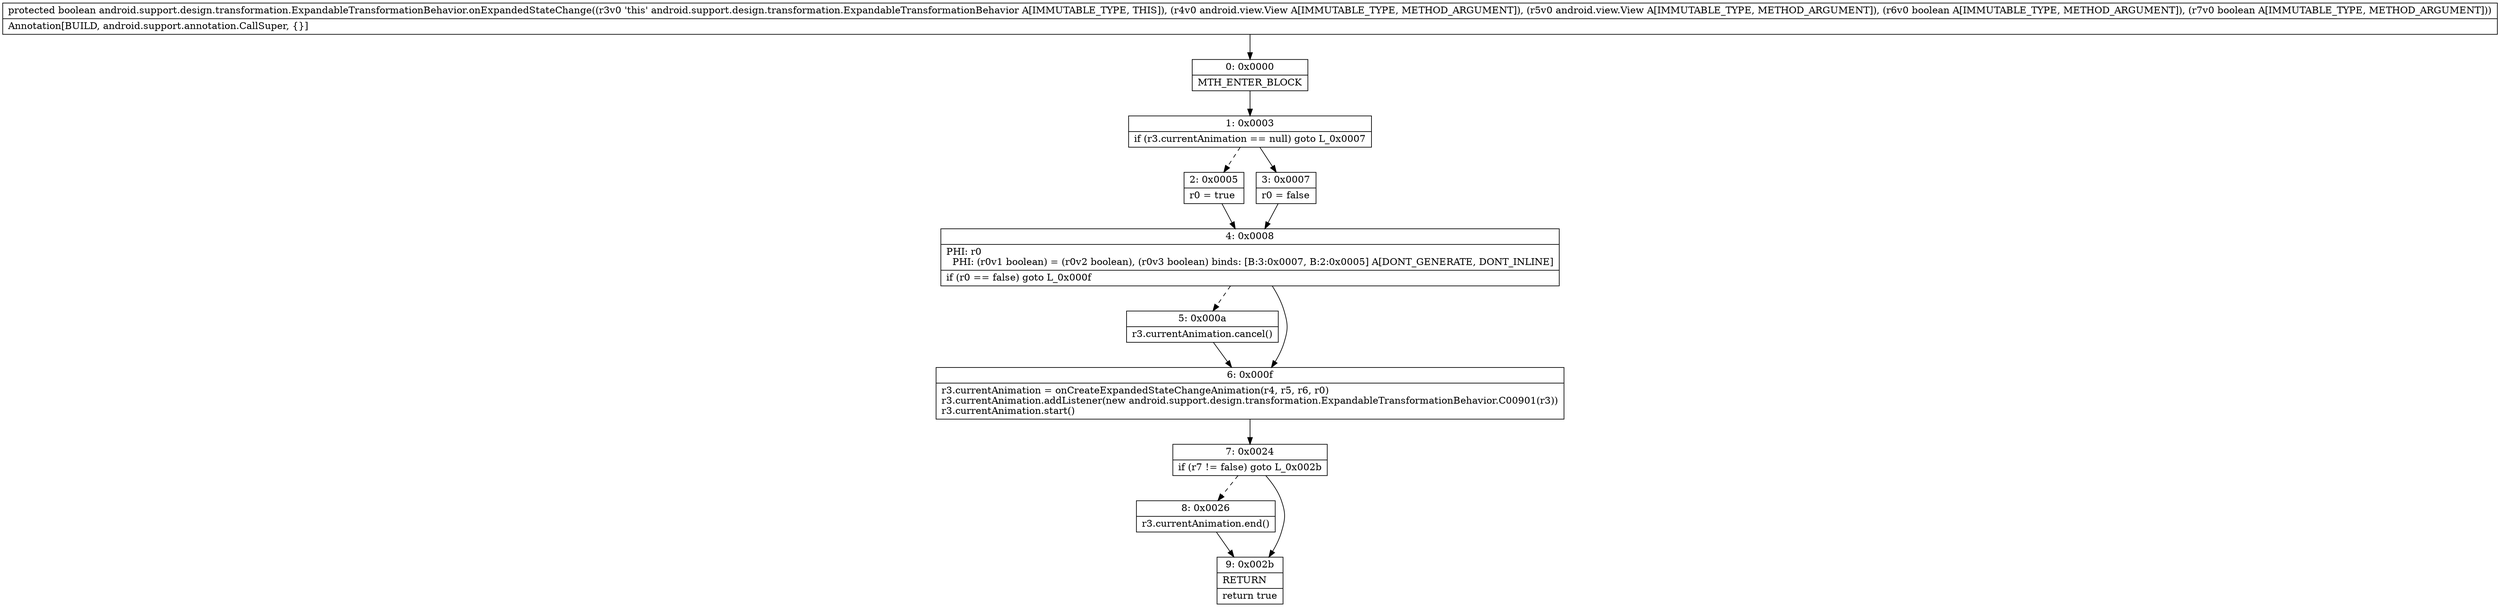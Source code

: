 digraph "CFG forandroid.support.design.transformation.ExpandableTransformationBehavior.onExpandedStateChange(Landroid\/view\/View;Landroid\/view\/View;ZZ)Z" {
Node_0 [shape=record,label="{0\:\ 0x0000|MTH_ENTER_BLOCK\l}"];
Node_1 [shape=record,label="{1\:\ 0x0003|if (r3.currentAnimation == null) goto L_0x0007\l}"];
Node_2 [shape=record,label="{2\:\ 0x0005|r0 = true\l}"];
Node_3 [shape=record,label="{3\:\ 0x0007|r0 = false\l}"];
Node_4 [shape=record,label="{4\:\ 0x0008|PHI: r0 \l  PHI: (r0v1 boolean) = (r0v2 boolean), (r0v3 boolean) binds: [B:3:0x0007, B:2:0x0005] A[DONT_GENERATE, DONT_INLINE]\l|if (r0 == false) goto L_0x000f\l}"];
Node_5 [shape=record,label="{5\:\ 0x000a|r3.currentAnimation.cancel()\l}"];
Node_6 [shape=record,label="{6\:\ 0x000f|r3.currentAnimation = onCreateExpandedStateChangeAnimation(r4, r5, r6, r0)\lr3.currentAnimation.addListener(new android.support.design.transformation.ExpandableTransformationBehavior.C00901(r3))\lr3.currentAnimation.start()\l}"];
Node_7 [shape=record,label="{7\:\ 0x0024|if (r7 != false) goto L_0x002b\l}"];
Node_8 [shape=record,label="{8\:\ 0x0026|r3.currentAnimation.end()\l}"];
Node_9 [shape=record,label="{9\:\ 0x002b|RETURN\l|return true\l}"];
MethodNode[shape=record,label="{protected boolean android.support.design.transformation.ExpandableTransformationBehavior.onExpandedStateChange((r3v0 'this' android.support.design.transformation.ExpandableTransformationBehavior A[IMMUTABLE_TYPE, THIS]), (r4v0 android.view.View A[IMMUTABLE_TYPE, METHOD_ARGUMENT]), (r5v0 android.view.View A[IMMUTABLE_TYPE, METHOD_ARGUMENT]), (r6v0 boolean A[IMMUTABLE_TYPE, METHOD_ARGUMENT]), (r7v0 boolean A[IMMUTABLE_TYPE, METHOD_ARGUMENT]))  | Annotation[BUILD, android.support.annotation.CallSuper, \{\}]\l}"];
MethodNode -> Node_0;
Node_0 -> Node_1;
Node_1 -> Node_2[style=dashed];
Node_1 -> Node_3;
Node_2 -> Node_4;
Node_3 -> Node_4;
Node_4 -> Node_5[style=dashed];
Node_4 -> Node_6;
Node_5 -> Node_6;
Node_6 -> Node_7;
Node_7 -> Node_8[style=dashed];
Node_7 -> Node_9;
Node_8 -> Node_9;
}

